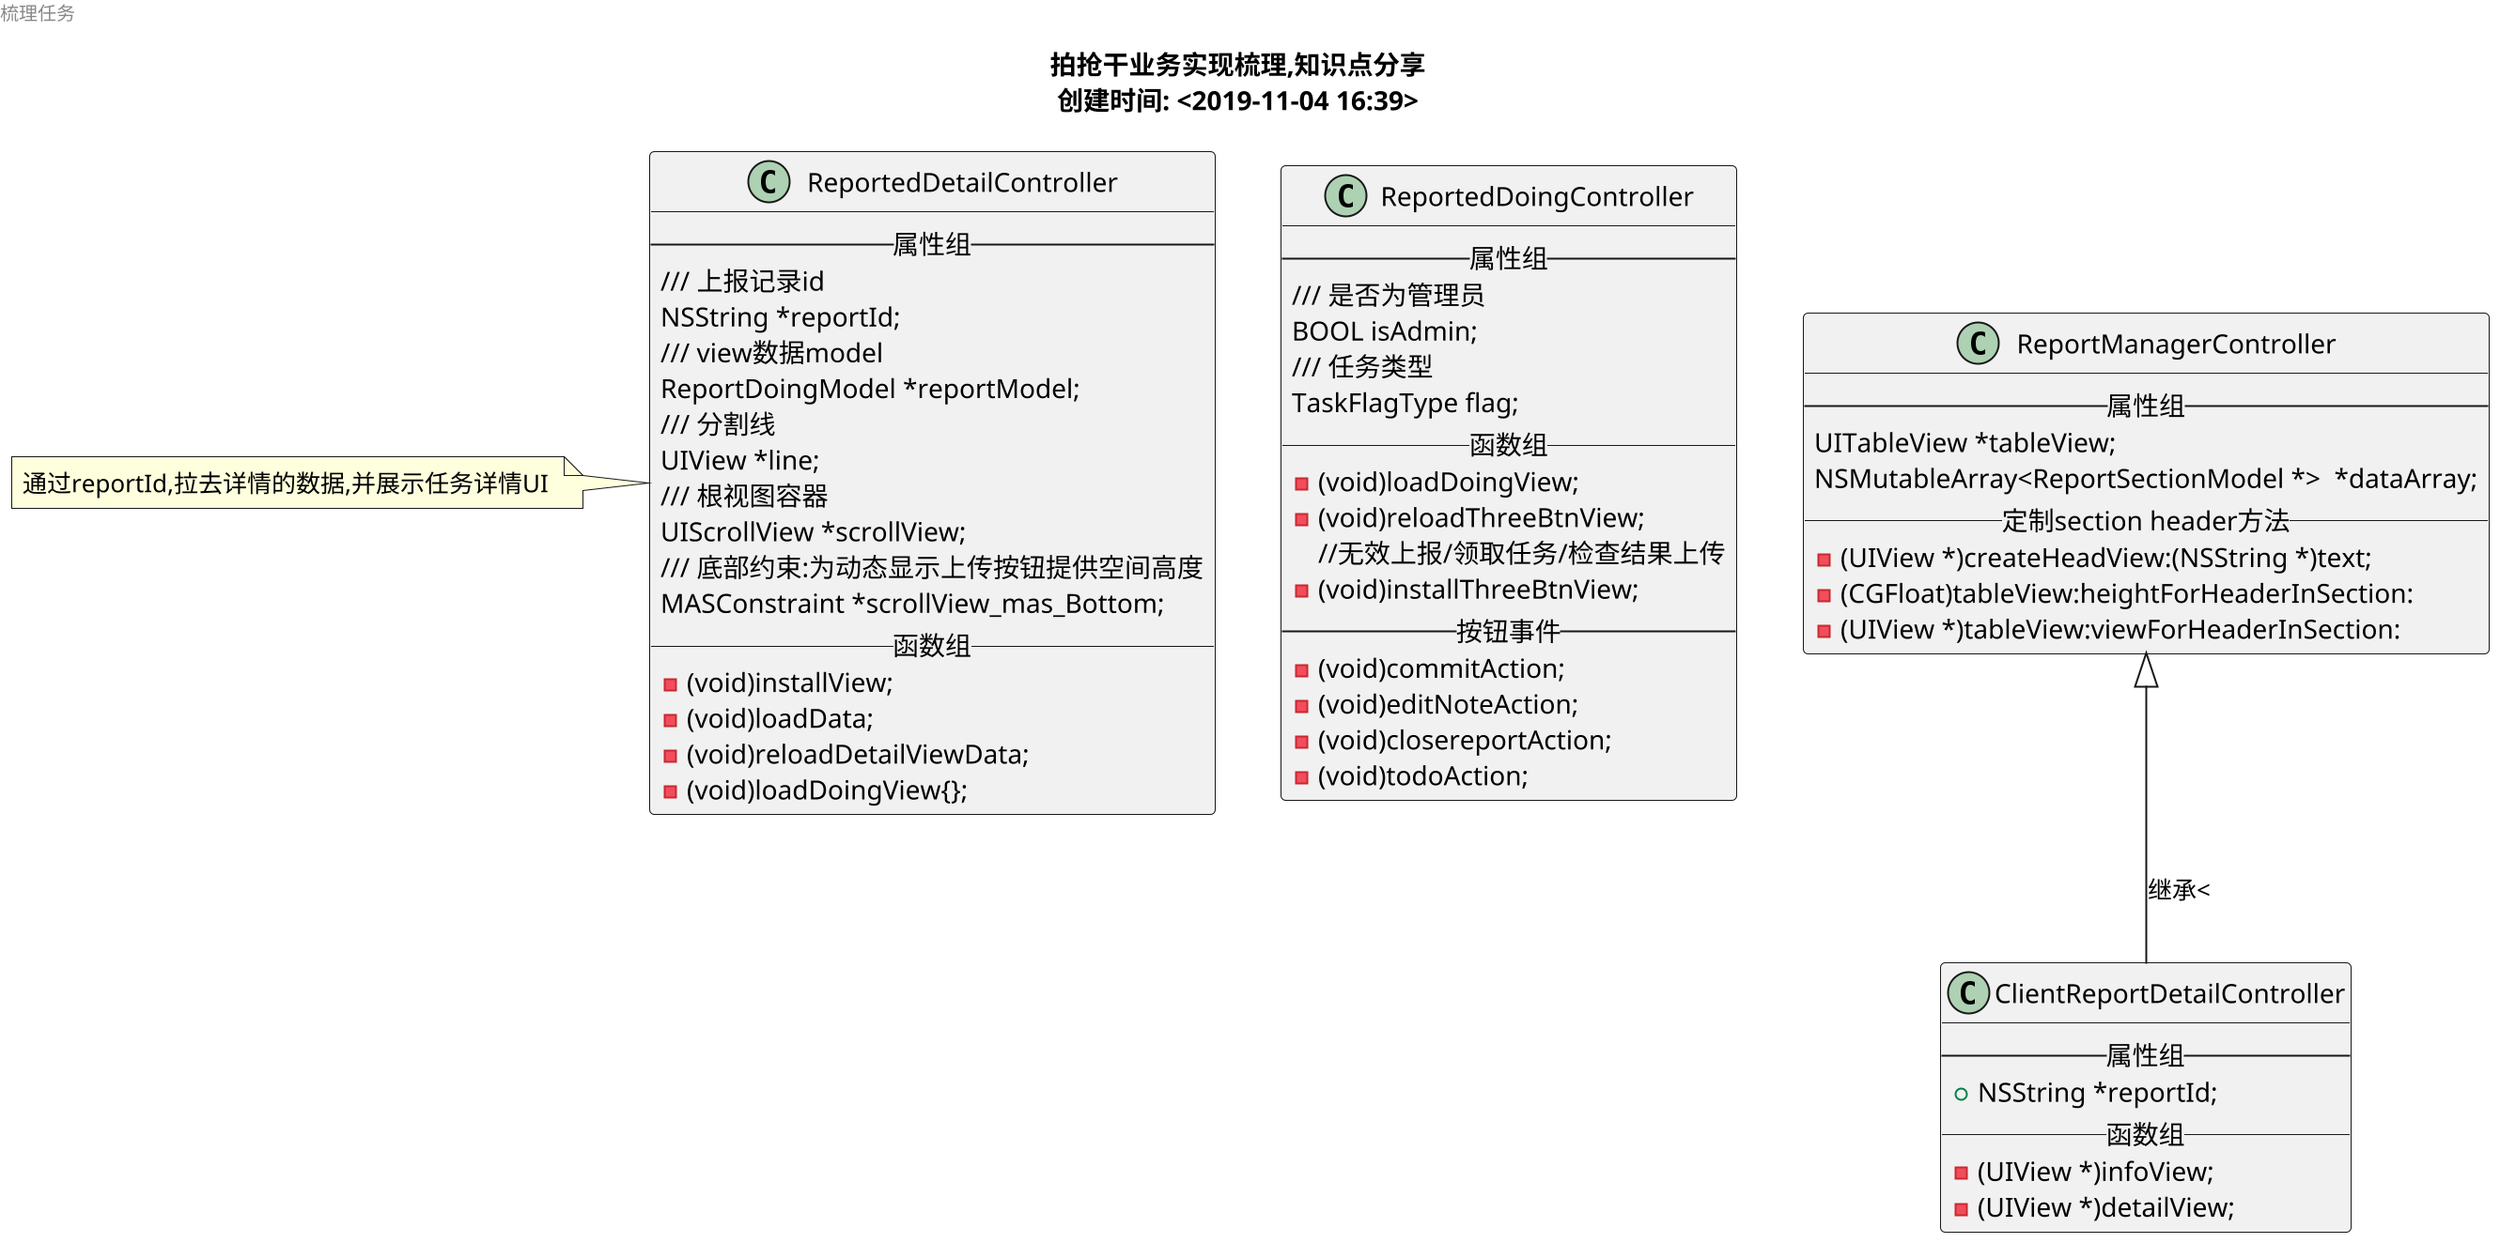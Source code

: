 #+BEGIN_SRC plantuml :file ~/Desktop/uml.png
@startuml
scale 2
page 1x1
title
        拍抢干业务实现梳理,知识点分享
        创建时间: <2019-11-04 16:39>
        endtitle
        left header
           梳理任务
        endheader
        class "ReportedDetailController" as detail {
                --属性组 --
                /// 上报记录id
                NSString *reportId;
                /// view数据model
                ReportDoingModel *reportModel;
                /// 分割线
                UIView *line;
                /// 根视图容器
                UIScrollView *scrollView;
                /// 底部约束:为动态显示上传按钮提供空间高度
                MASConstraint *scrollView_mas_Bottom;
                __ 函数组__
                -(void)installView;
                -(void)loadData;
                -(void)reloadDetailViewData;
                -(void)loadDoingView{}; 
        }
        note left of detail
               通过reportId,拉去详情的数据,并展示任务详情UI 
        end note
        
        class "ReportedDoingController" as Doing {
                --属性组 --
                /// 是否为管理员
                BOOL isAdmin;
                /// 任务类型
                TaskFlagType flag;
                __ 函数组__
                -(void)loadDoingView;
                -(void)reloadThreeBtnView;
                //无效上报/领取任务/检查结果上传
                -(void)installThreeBtnView;
                --按钮事件--
                -(void)commitAction;
                -(void)editNoteAction;
                -(void)closereportAction;
                -(void)todoAction;
        }
        class "ClientReportDetailController" as clientDetail {
                --属性组 --
                +NSString *reportId;
                __ 函数组__
                -(UIView *)infoView;
                -(UIView *)detailView;
        }
        class "ReportManagerController" as reportMag {
                --属性组 --
                UITableView *tableView;
                 NSMutableArray<ReportSectionModel *>  *dataArray; 
                __ 定制section header方法__
                -(UIView *)createHeadView:(NSString *)text;
                -(CGFloat)tableView:heightForHeaderInSection:
                -(UIView *)tableView:viewForHeaderInSection:
        }

        reportMag <|-- clientDetail:继承<
        
        @enduml
        #+END_SRC
